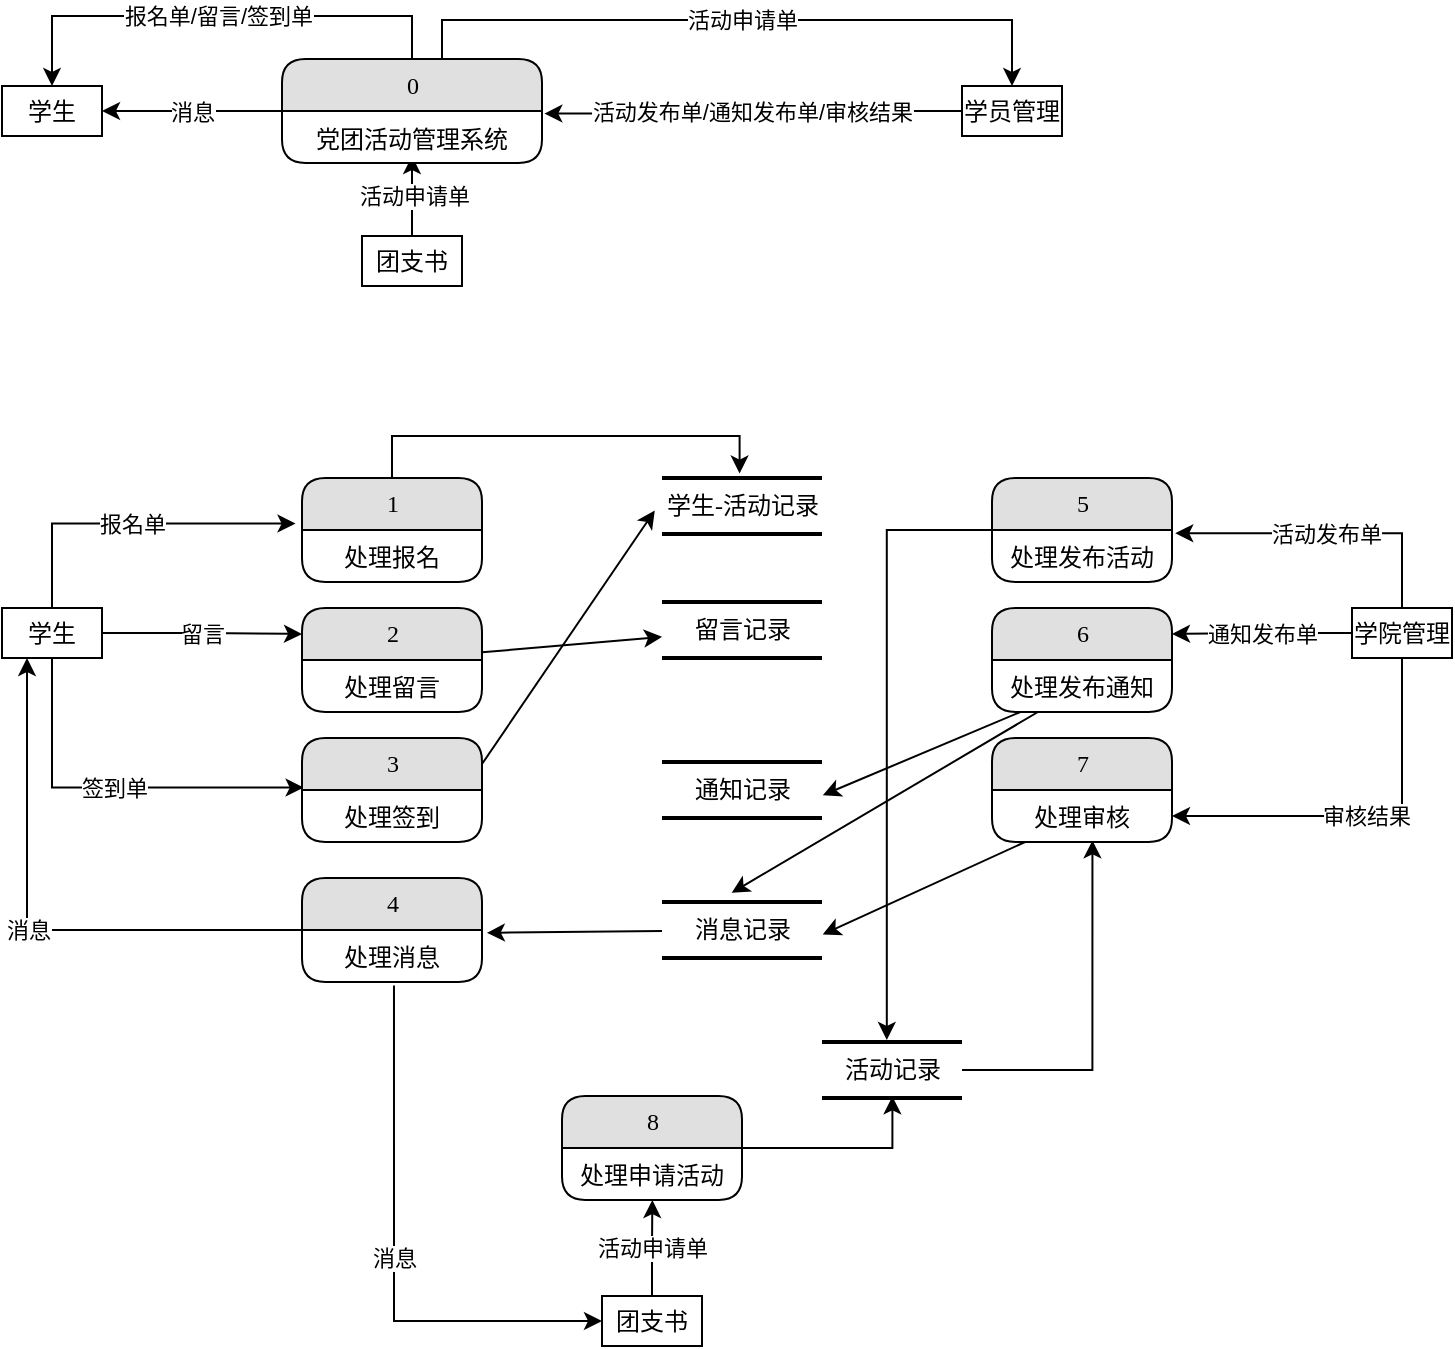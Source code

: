 <mxfile version="13.5.1" type="device" pages="2"><diagram name="Page-1" id="52a04d89-c75d-2922-d76d-85b35f80e030"><mxGraphModel dx="1038" dy="616" grid="1" gridSize="10" guides="1" tooltips="1" connect="1" arrows="1" fold="1" page="1" pageScale="1" pageWidth="1100" pageHeight="850" background="#ffffff" math="0" shadow="0"><root><mxCell id="0"/><mxCell id="1" parent="0"/><mxCell id="UMduXpAC-Qx6UyZoLpMo-49" style="edgeStyle=orthogonalEdgeStyle;rounded=0;orthogonalLoop=1;jettySize=auto;html=1;entryX=0.558;entryY=0.969;entryDx=0;entryDy=0;entryPerimeter=0;" parent="1" source="21ea969265ad0168-30" target="UMduXpAC-Qx6UyZoLpMo-27" edge="1"><mxGeometry relative="1" as="geometry"><Array as="points"><mxPoint x="605" y="547"/></Array></mxGeometry></mxCell><mxCell id="21ea969265ad0168-30" value="活动记录" style="html=1;rounded=0;shadow=0;comic=0;labelBackgroundColor=none;strokeWidth=2;fontFamily=Verdana;fontSize=12;align=center;shape=mxgraph.ios7ui.horLines;" parent="1" vertex="1"><mxGeometry x="470" y="533" width="70" height="28" as="geometry"/></mxCell><mxCell id="17472293e6e8944d-30" value="学生" style="whiteSpace=wrap;html=1;rounded=0;shadow=0;comic=0;labelBackgroundColor=none;strokeWidth=1;fontFamily=Verdana;fontSize=12;align=center;" parent="1" vertex="1"><mxGeometry x="60" y="55" width="50" height="25" as="geometry"/></mxCell><mxCell id="DENiIPmbjef2beQItWfi-1" value="活动申请单" style="edgeStyle=orthogonalEdgeStyle;rounded=0;orthogonalLoop=1;jettySize=auto;html=1;" parent="1" source="UMduXpAC-Qx6UyZoLpMo-1" edge="1"><mxGeometry relative="1" as="geometry"><mxPoint x="265" y="90" as="targetPoint"/></mxGeometry></mxCell><mxCell id="UMduXpAC-Qx6UyZoLpMo-1" value="团支书" style="whiteSpace=wrap;html=1;rounded=0;shadow=0;comic=0;labelBackgroundColor=none;strokeWidth=1;fontFamily=Verdana;fontSize=12;align=center;" parent="1" vertex="1"><mxGeometry x="240" y="130" width="50" height="25" as="geometry"/></mxCell><mxCell id="UMduXpAC-Qx6UyZoLpMo-4" value="活动发布单/通知发布单/审核结果" style="edgeStyle=orthogonalEdgeStyle;rounded=0;orthogonalLoop=1;jettySize=auto;html=1;entryX=1.009;entryY=0.05;entryDx=0;entryDy=0;entryPerimeter=0;" parent="1" source="UMduXpAC-Qx6UyZoLpMo-2" target="1fdf3b25b50cf41e-2" edge="1"><mxGeometry relative="1" as="geometry"/></mxCell><mxCell id="UMduXpAC-Qx6UyZoLpMo-2" value="学员管理" style="whiteSpace=wrap;html=1;rounded=0;shadow=0;comic=0;labelBackgroundColor=none;strokeWidth=1;fontFamily=Verdana;fontSize=12;align=center;" parent="1" vertex="1"><mxGeometry x="540" y="55" width="50" height="25" as="geometry"/></mxCell><mxCell id="UMduXpAC-Qx6UyZoLpMo-6" value="报名单/留言/签到单" style="edgeStyle=orthogonalEdgeStyle;rounded=0;orthogonalLoop=1;jettySize=auto;html=1;entryX=0.5;entryY=0;entryDx=0;entryDy=0;" parent="1" source="1fdf3b25b50cf41e-1" target="17472293e6e8944d-30" edge="1"><mxGeometry relative="1" as="geometry"><Array as="points"><mxPoint x="265" y="20"/><mxPoint x="85" y="20"/></Array></mxGeometry></mxCell><mxCell id="UMduXpAC-Qx6UyZoLpMo-7" value="活动申请单" style="edgeStyle=orthogonalEdgeStyle;rounded=0;orthogonalLoop=1;jettySize=auto;html=1;entryX=0.5;entryY=0;entryDx=0;entryDy=0;" parent="1" source="1fdf3b25b50cf41e-1" target="UMduXpAC-Qx6UyZoLpMo-2" edge="1"><mxGeometry relative="1" as="geometry"><Array as="points"><mxPoint x="280" y="22"/><mxPoint x="565" y="22"/></Array></mxGeometry></mxCell><mxCell id="1fdf3b25b50cf41e-1" value="0" style="swimlane;html=1;fontStyle=0;childLayout=stackLayout;horizontal=1;startSize=26;fillColor=#e0e0e0;horizontalStack=0;resizeParent=1;resizeLast=0;collapsible=1;marginBottom=0;swimlaneFillColor=#ffffff;align=center;rounded=1;shadow=0;comic=0;labelBackgroundColor=none;strokeWidth=1;fontFamily=Verdana;fontSize=12" parent="1" vertex="1"><mxGeometry x="200" y="41.5" width="130" height="52" as="geometry"/></mxCell><mxCell id="1fdf3b25b50cf41e-2" value="党团活动管理系统" style="text;html=1;strokeColor=none;fillColor=none;spacingLeft=4;spacingRight=4;whiteSpace=wrap;overflow=hidden;rotatable=0;points=[[0,0.5],[1,0.5]];portConstraint=eastwest;align=center;" parent="1fdf3b25b50cf41e-1" vertex="1"><mxGeometry y="26" width="130" height="26" as="geometry"/></mxCell><mxCell id="UMduXpAC-Qx6UyZoLpMo-38" value="报名单" style="edgeStyle=orthogonalEdgeStyle;rounded=0;orthogonalLoop=1;jettySize=auto;html=1;entryX=-0.036;entryY=-0.123;entryDx=0;entryDy=0;entryPerimeter=0;" parent="1" source="UMduXpAC-Qx6UyZoLpMo-9" target="UMduXpAC-Qx6UyZoLpMo-17" edge="1"><mxGeometry relative="1" as="geometry"/></mxCell><mxCell id="UMduXpAC-Qx6UyZoLpMo-39" value="留言" style="edgeStyle=orthogonalEdgeStyle;rounded=0;orthogonalLoop=1;jettySize=auto;html=1;entryX=0;entryY=0.25;entryDx=0;entryDy=0;" parent="1" source="UMduXpAC-Qx6UyZoLpMo-9" target="UMduXpAC-Qx6UyZoLpMo-18" edge="1"><mxGeometry relative="1" as="geometry"/></mxCell><mxCell id="UMduXpAC-Qx6UyZoLpMo-40" value="签到单" style="edgeStyle=orthogonalEdgeStyle;rounded=0;orthogonalLoop=1;jettySize=auto;html=1;entryX=0.009;entryY=-0.046;entryDx=0;entryDy=0;entryPerimeter=0;" parent="1" source="UMduXpAC-Qx6UyZoLpMo-9" target="UMduXpAC-Qx6UyZoLpMo-21" edge="1"><mxGeometry relative="1" as="geometry"/></mxCell><mxCell id="UMduXpAC-Qx6UyZoLpMo-9" value="学生" style="whiteSpace=wrap;html=1;rounded=0;shadow=0;comic=0;labelBackgroundColor=none;strokeWidth=1;fontFamily=Verdana;fontSize=12;align=center;" parent="1" vertex="1"><mxGeometry x="60" y="316" width="50" height="25" as="geometry"/></mxCell><mxCell id="UMduXpAC-Qx6UyZoLpMo-34" value="活动申请单" style="edgeStyle=orthogonalEdgeStyle;rounded=0;orthogonalLoop=1;jettySize=auto;html=1;entryX=0.502;entryY=1;entryDx=0;entryDy=0;entryPerimeter=0;" parent="1" source="UMduXpAC-Qx6UyZoLpMo-11" target="UMduXpAC-Qx6UyZoLpMo-25" edge="1"><mxGeometry relative="1" as="geometry"/></mxCell><mxCell id="UMduXpAC-Qx6UyZoLpMo-11" value="团支书" style="whiteSpace=wrap;html=1;rounded=0;shadow=0;comic=0;labelBackgroundColor=none;strokeWidth=1;fontFamily=Verdana;fontSize=12;align=center;" parent="1" vertex="1"><mxGeometry x="360" y="660" width="50" height="25" as="geometry"/></mxCell><mxCell id="UMduXpAC-Qx6UyZoLpMo-35" value="活动发布单" style="edgeStyle=orthogonalEdgeStyle;rounded=0;orthogonalLoop=1;jettySize=auto;html=1;entryX=1.018;entryY=0.062;entryDx=0;entryDy=0;entryPerimeter=0;" parent="1" source="UMduXpAC-Qx6UyZoLpMo-13" target="UMduXpAC-Qx6UyZoLpMo-31" edge="1"><mxGeometry relative="1" as="geometry"/></mxCell><mxCell id="UMduXpAC-Qx6UyZoLpMo-36" value="通知发布单" style="edgeStyle=orthogonalEdgeStyle;rounded=0;orthogonalLoop=1;jettySize=auto;html=1;entryX=1;entryY=0.25;entryDx=0;entryDy=0;" parent="1" source="UMduXpAC-Qx6UyZoLpMo-13" target="UMduXpAC-Qx6UyZoLpMo-32" edge="1"><mxGeometry relative="1" as="geometry"/></mxCell><mxCell id="UMduXpAC-Qx6UyZoLpMo-37" value="审核结果" style="edgeStyle=orthogonalEdgeStyle;rounded=0;orthogonalLoop=1;jettySize=auto;html=1;" parent="1" source="UMduXpAC-Qx6UyZoLpMo-13" target="UMduXpAC-Qx6UyZoLpMo-27" edge="1"><mxGeometry relative="1" as="geometry"/></mxCell><mxCell id="UMduXpAC-Qx6UyZoLpMo-13" value="学院管理" style="whiteSpace=wrap;html=1;rounded=0;shadow=0;comic=0;labelBackgroundColor=none;strokeWidth=1;fontFamily=Verdana;fontSize=12;align=center;" parent="1" vertex="1"><mxGeometry x="735" y="316" width="50" height="25" as="geometry"/></mxCell><mxCell id="UMduXpAC-Qx6UyZoLpMo-43" value="消息" style="edgeStyle=orthogonalEdgeStyle;rounded=0;orthogonalLoop=1;jettySize=auto;html=1;entryX=0.25;entryY=1;entryDx=0;entryDy=0;" parent="1" source="UMduXpAC-Qx6UyZoLpMo-22" target="UMduXpAC-Qx6UyZoLpMo-9" edge="1"><mxGeometry relative="1" as="geometry"/></mxCell><mxCell id="UMduXpAC-Qx6UyZoLpMo-42" value="消息" style="edgeStyle=orthogonalEdgeStyle;rounded=0;orthogonalLoop=1;jettySize=auto;html=1;entryX=1;entryY=0.5;entryDx=0;entryDy=0;" parent="1" source="1fdf3b25b50cf41e-2" target="17472293e6e8944d-30" edge="1"><mxGeometry relative="1" as="geometry"><Array as="points"><mxPoint x="155" y="68"/></Array></mxGeometry></mxCell><mxCell id="UMduXpAC-Qx6UyZoLpMo-44" value="学生-活动记录" style="html=1;rounded=0;shadow=0;comic=0;labelBackgroundColor=none;strokeWidth=2;fontFamily=Verdana;fontSize=12;align=center;shape=mxgraph.ios7ui.horLines;" parent="1" vertex="1"><mxGeometry x="390" y="251" width="80" height="28" as="geometry"/></mxCell><mxCell id="UMduXpAC-Qx6UyZoLpMo-45" value="留言记录" style="html=1;rounded=0;shadow=0;comic=0;labelBackgroundColor=none;strokeWidth=2;fontFamily=Verdana;fontSize=12;align=center;shape=mxgraph.ios7ui.horLines;" parent="1" vertex="1"><mxGeometry x="390" y="313" width="80" height="28" as="geometry"/></mxCell><mxCell id="UMduXpAC-Qx6UyZoLpMo-54" style="rounded=0;orthogonalLoop=1;jettySize=auto;html=1;entryX=1.027;entryY=0.054;entryDx=0;entryDy=0;entryPerimeter=0;" parent="1" source="UMduXpAC-Qx6UyZoLpMo-46" target="UMduXpAC-Qx6UyZoLpMo-23" edge="1"><mxGeometry relative="1" as="geometry"><mxPoint x="310" y="477" as="targetPoint"/></mxGeometry></mxCell><mxCell id="UMduXpAC-Qx6UyZoLpMo-46" value="消息记录" style="html=1;rounded=0;shadow=0;comic=0;labelBackgroundColor=none;strokeWidth=2;fontFamily=Verdana;fontSize=12;align=center;shape=mxgraph.ios7ui.horLines;" parent="1" vertex="1"><mxGeometry x="390" y="463" width="80" height="28" as="geometry"/></mxCell><mxCell id="UMduXpAC-Qx6UyZoLpMo-47" value="通知记录" style="html=1;rounded=0;shadow=0;comic=0;labelBackgroundColor=none;strokeWidth=2;fontFamily=Verdana;fontSize=12;align=center;shape=mxgraph.ios7ui.horLines;" parent="1" vertex="1"><mxGeometry x="390" y="393" width="80" height="28" as="geometry"/></mxCell><mxCell id="UMduXpAC-Qx6UyZoLpMo-48" style="edgeStyle=orthogonalEdgeStyle;rounded=0;orthogonalLoop=1;jettySize=auto;html=1;entryX=0.503;entryY=0.971;entryDx=0;entryDy=0;entryPerimeter=0;" parent="1" source="UMduXpAC-Qx6UyZoLpMo-24" target="21ea969265ad0168-30" edge="1"><mxGeometry relative="1" as="geometry"/></mxCell><mxCell id="UMduXpAC-Qx6UyZoLpMo-24" value="8" style="swimlane;html=1;fontStyle=0;childLayout=stackLayout;horizontal=1;startSize=26;fillColor=#e0e0e0;horizontalStack=0;resizeParent=1;resizeLast=0;collapsible=1;marginBottom=0;swimlaneFillColor=#ffffff;align=center;rounded=1;shadow=0;comic=0;labelBackgroundColor=none;strokeWidth=1;fontFamily=Verdana;fontSize=12" parent="1" vertex="1"><mxGeometry x="340" y="560" width="90" height="52" as="geometry"/></mxCell><mxCell id="UMduXpAC-Qx6UyZoLpMo-25" value="处理申请活动" style="text;html=1;strokeColor=none;fillColor=none;spacingLeft=4;spacingRight=4;whiteSpace=wrap;overflow=hidden;rotatable=0;points=[[0,0.5],[1,0.5]];portConstraint=eastwest;align=center;" parent="UMduXpAC-Qx6UyZoLpMo-24" vertex="1"><mxGeometry y="26" width="90" height="26" as="geometry"/></mxCell><mxCell id="UMduXpAC-Qx6UyZoLpMo-58" style="edgeStyle=orthogonalEdgeStyle;rounded=0;orthogonalLoop=1;jettySize=auto;html=1;entryX=0.463;entryY=-0.036;entryDx=0;entryDy=0;entryPerimeter=0;" parent="1" source="UMduXpAC-Qx6UyZoLpMo-30" target="21ea969265ad0168-30" edge="1"><mxGeometry relative="1" as="geometry"/></mxCell><mxCell id="UMduXpAC-Qx6UyZoLpMo-30" value="5" style="swimlane;html=1;fontStyle=0;childLayout=stackLayout;horizontal=1;startSize=26;fillColor=#e0e0e0;horizontalStack=0;resizeParent=1;resizeLast=0;collapsible=1;marginBottom=0;swimlaneFillColor=#ffffff;align=center;rounded=1;shadow=0;comic=0;labelBackgroundColor=none;strokeWidth=1;fontFamily=Verdana;fontSize=12" parent="1" vertex="1"><mxGeometry x="555" y="251" width="90" height="52" as="geometry"/></mxCell><mxCell id="UMduXpAC-Qx6UyZoLpMo-31" value="处理发布活动" style="text;html=1;strokeColor=none;fillColor=none;spacingLeft=4;spacingRight=4;whiteSpace=wrap;overflow=hidden;rotatable=0;points=[[0,0.5],[1,0.5]];portConstraint=eastwest;align=center;" parent="UMduXpAC-Qx6UyZoLpMo-30" vertex="1"><mxGeometry y="26" width="90" height="26" as="geometry"/></mxCell><mxCell id="UMduXpAC-Qx6UyZoLpMo-32" value="6" style="swimlane;html=1;fontStyle=0;childLayout=stackLayout;horizontal=1;startSize=26;fillColor=#e0e0e0;horizontalStack=0;resizeParent=1;resizeLast=0;collapsible=1;marginBottom=0;swimlaneFillColor=#ffffff;align=center;rounded=1;shadow=0;comic=0;labelBackgroundColor=none;strokeWidth=1;fontFamily=Verdana;fontSize=12" parent="1" vertex="1"><mxGeometry x="555" y="316" width="90" height="52" as="geometry"/></mxCell><mxCell id="UMduXpAC-Qx6UyZoLpMo-33" value="处理发布通知" style="text;html=1;strokeColor=none;fillColor=none;spacingLeft=4;spacingRight=4;whiteSpace=wrap;overflow=hidden;rotatable=0;points=[[0,0.5],[1,0.5]];portConstraint=eastwest;align=center;" parent="UMduXpAC-Qx6UyZoLpMo-32" vertex="1"><mxGeometry y="26" width="90" height="26" as="geometry"/></mxCell><mxCell id="UMduXpAC-Qx6UyZoLpMo-26" value="7" style="swimlane;html=1;fontStyle=0;childLayout=stackLayout;horizontal=1;startSize=26;fillColor=#e0e0e0;horizontalStack=0;resizeParent=1;resizeLast=0;collapsible=1;marginBottom=0;swimlaneFillColor=#ffffff;align=center;rounded=1;shadow=0;comic=0;labelBackgroundColor=none;strokeWidth=1;fontFamily=Verdana;fontSize=12" parent="1" vertex="1"><mxGeometry x="555" y="381" width="90" height="52" as="geometry"/></mxCell><mxCell id="UMduXpAC-Qx6UyZoLpMo-27" value="处理审核" style="text;html=1;strokeColor=none;fillColor=none;spacingLeft=4;spacingRight=4;whiteSpace=wrap;overflow=hidden;rotatable=0;points=[[0,0.5],[1,0.5]];portConstraint=eastwest;align=center;" parent="UMduXpAC-Qx6UyZoLpMo-26" vertex="1"><mxGeometry y="26" width="90" height="26" as="geometry"/></mxCell><mxCell id="UMduXpAC-Qx6UyZoLpMo-50" style="edgeStyle=orthogonalEdgeStyle;rounded=0;orthogonalLoop=1;jettySize=auto;html=1;entryX=0.485;entryY=-0.079;entryDx=0;entryDy=0;entryPerimeter=0;" parent="1" source="UMduXpAC-Qx6UyZoLpMo-16" target="UMduXpAC-Qx6UyZoLpMo-44" edge="1"><mxGeometry relative="1" as="geometry"><Array as="points"><mxPoint x="255" y="230"/><mxPoint x="429" y="230"/></Array></mxGeometry></mxCell><mxCell id="UMduXpAC-Qx6UyZoLpMo-16" value="1" style="swimlane;html=1;fontStyle=0;childLayout=stackLayout;horizontal=1;startSize=26;fillColor=#e0e0e0;horizontalStack=0;resizeParent=1;resizeLast=0;collapsible=1;marginBottom=0;swimlaneFillColor=#ffffff;align=center;rounded=1;shadow=0;comic=0;labelBackgroundColor=none;strokeWidth=1;fontFamily=Verdana;fontSize=12" parent="1" vertex="1"><mxGeometry x="210" y="251" width="90" height="52" as="geometry"/></mxCell><mxCell id="UMduXpAC-Qx6UyZoLpMo-17" value="处理报名" style="text;html=1;strokeColor=none;fillColor=none;spacingLeft=4;spacingRight=4;whiteSpace=wrap;overflow=hidden;rotatable=0;points=[[0,0.5],[1,0.5]];portConstraint=eastwest;align=center;" parent="UMduXpAC-Qx6UyZoLpMo-16" vertex="1"><mxGeometry y="26" width="90" height="26" as="geometry"/></mxCell><mxCell id="UMduXpAC-Qx6UyZoLpMo-59" style="edgeStyle=none;rounded=0;orthogonalLoop=1;jettySize=auto;html=1;" parent="1" source="UMduXpAC-Qx6UyZoLpMo-18" target="UMduXpAC-Qx6UyZoLpMo-45" edge="1"><mxGeometry relative="1" as="geometry"/></mxCell><mxCell id="UMduXpAC-Qx6UyZoLpMo-18" value="2" style="swimlane;html=1;fontStyle=0;childLayout=stackLayout;horizontal=1;startSize=26;fillColor=#e0e0e0;horizontalStack=0;resizeParent=1;resizeLast=0;collapsible=1;marginBottom=0;swimlaneFillColor=#ffffff;align=center;rounded=1;shadow=0;comic=0;labelBackgroundColor=none;strokeWidth=1;fontFamily=Verdana;fontSize=12" parent="1" vertex="1"><mxGeometry x="210" y="316" width="90" height="52" as="geometry"/></mxCell><mxCell id="UMduXpAC-Qx6UyZoLpMo-19" value="处理留言" style="text;html=1;strokeColor=none;fillColor=none;spacingLeft=4;spacingRight=4;whiteSpace=wrap;overflow=hidden;rotatable=0;points=[[0,0.5],[1,0.5]];portConstraint=eastwest;align=center;" parent="UMduXpAC-Qx6UyZoLpMo-18" vertex="1"><mxGeometry y="26" width="90" height="26" as="geometry"/></mxCell><mxCell id="UMduXpAC-Qx6UyZoLpMo-51" style="rounded=0;orthogonalLoop=1;jettySize=auto;html=1;entryX=-0.045;entryY=0.579;entryDx=0;entryDy=0;entryPerimeter=0;exitX=1;exitY=0.25;exitDx=0;exitDy=0;" parent="1" source="UMduXpAC-Qx6UyZoLpMo-20" target="UMduXpAC-Qx6UyZoLpMo-44" edge="1"><mxGeometry relative="1" as="geometry"/></mxCell><mxCell id="UMduXpAC-Qx6UyZoLpMo-20" value="3" style="swimlane;html=1;fontStyle=0;childLayout=stackLayout;horizontal=1;startSize=26;fillColor=#e0e0e0;horizontalStack=0;resizeParent=1;resizeLast=0;collapsible=1;marginBottom=0;swimlaneFillColor=#ffffff;align=center;rounded=1;shadow=0;comic=0;labelBackgroundColor=none;strokeWidth=1;fontFamily=Verdana;fontSize=12" parent="1" vertex="1"><mxGeometry x="210" y="381" width="90" height="52" as="geometry"/></mxCell><mxCell id="UMduXpAC-Qx6UyZoLpMo-21" value="处理签到" style="text;html=1;strokeColor=none;fillColor=none;spacingLeft=4;spacingRight=4;whiteSpace=wrap;overflow=hidden;rotatable=0;points=[[0,0.5],[1,0.5]];portConstraint=eastwest;align=center;" parent="UMduXpAC-Qx6UyZoLpMo-20" vertex="1"><mxGeometry y="26" width="90" height="26" as="geometry"/></mxCell><mxCell id="UMduXpAC-Qx6UyZoLpMo-22" value="4" style="swimlane;html=1;fontStyle=0;childLayout=stackLayout;horizontal=1;startSize=26;fillColor=#e0e0e0;horizontalStack=0;resizeParent=1;resizeLast=0;collapsible=1;marginBottom=0;swimlaneFillColor=#ffffff;align=center;rounded=1;shadow=0;comic=0;labelBackgroundColor=none;strokeWidth=1;fontFamily=Verdana;fontSize=12" parent="1" vertex="1"><mxGeometry x="210" y="451" width="90" height="52" as="geometry"/></mxCell><mxCell id="UMduXpAC-Qx6UyZoLpMo-23" value="处理消息" style="text;html=1;strokeColor=none;fillColor=none;spacingLeft=4;spacingRight=4;whiteSpace=wrap;overflow=hidden;rotatable=0;points=[[0,0.5],[1,0.5]];portConstraint=eastwest;align=center;" parent="UMduXpAC-Qx6UyZoLpMo-22" vertex="1"><mxGeometry y="26" width="90" height="26" as="geometry"/></mxCell><mxCell id="UMduXpAC-Qx6UyZoLpMo-52" style="rounded=0;orthogonalLoop=1;jettySize=auto;html=1;entryX=0.435;entryY=-0.164;entryDx=0;entryDy=0;entryPerimeter=0;" parent="1" source="UMduXpAC-Qx6UyZoLpMo-33" target="UMduXpAC-Qx6UyZoLpMo-46" edge="1"><mxGeometry relative="1" as="geometry"/></mxCell><mxCell id="UMduXpAC-Qx6UyZoLpMo-55" value="消息" style="edgeStyle=orthogonalEdgeStyle;rounded=0;orthogonalLoop=1;jettySize=auto;html=1;entryX=0;entryY=0.5;entryDx=0;entryDy=0;exitX=0.511;exitY=1.069;exitDx=0;exitDy=0;exitPerimeter=0;" parent="1" source="UMduXpAC-Qx6UyZoLpMo-23" target="UMduXpAC-Qx6UyZoLpMo-11" edge="1"><mxGeometry relative="1" as="geometry"><Array as="points"><mxPoint x="256" y="673"/></Array></mxGeometry></mxCell><mxCell id="UMduXpAC-Qx6UyZoLpMo-56" style="rounded=0;orthogonalLoop=1;jettySize=auto;html=1;entryX=1.005;entryY=0.579;entryDx=0;entryDy=0;entryPerimeter=0;" parent="1" source="UMduXpAC-Qx6UyZoLpMo-27" target="UMduXpAC-Qx6UyZoLpMo-46" edge="1"><mxGeometry relative="1" as="geometry"/></mxCell><mxCell id="UMduXpAC-Qx6UyZoLpMo-57" style="rounded=0;orthogonalLoop=1;jettySize=auto;html=1;entryX=1.005;entryY=0.593;entryDx=0;entryDy=0;entryPerimeter=0;" parent="1" source="UMduXpAC-Qx6UyZoLpMo-33" target="UMduXpAC-Qx6UyZoLpMo-47" edge="1"><mxGeometry relative="1" as="geometry"/></mxCell></root></mxGraphModel></diagram><diagram id="56mcfhA60DRxyUoe39dG" name="Page-2"><mxGraphModel dx="1038" dy="616" grid="1" gridSize="10" guides="1" tooltips="1" connect="1" arrows="1" fold="1" page="1" pageScale="1" pageWidth="827" pageHeight="1169" math="0" shadow="0"><root><mxCell id="FCa3u6aQDdOeWcG8HQho-0"/><mxCell id="FCa3u6aQDdOeWcG8HQho-1" parent="FCa3u6aQDdOeWcG8HQho-0"/><mxCell id="sBilHeJv9C8350XGwiUo-0" value="报名单" style="edgeStyle=orthogonalEdgeStyle;rounded=0;orthogonalLoop=1;jettySize=auto;html=1;entryX=-0.036;entryY=-0.123;entryDx=0;entryDy=0;entryPerimeter=0;" parent="FCa3u6aQDdOeWcG8HQho-1" target="sBilHeJv9C8350XGwiUo-4" edge="1"><mxGeometry relative="1" as="geometry"><mxPoint x="50" y="64" as="sourcePoint"/><Array as="points"><mxPoint x="50" y="64"/></Array></mxGeometry></mxCell><mxCell id="sBilHeJv9C8350XGwiUo-1" value="学生-活动记录" style="html=1;rounded=0;shadow=0;comic=0;labelBackgroundColor=none;strokeWidth=2;fontFamily=Verdana;fontSize=12;align=center;shape=mxgraph.ios7ui.horLines;" parent="FCa3u6aQDdOeWcG8HQho-1" vertex="1"><mxGeometry x="600" y="62" width="80" height="28" as="geometry"/></mxCell><mxCell id="sBilHeJv9C8350XGwiUo-2" value="合格报名单" style="rounded=0;orthogonalLoop=1;jettySize=auto;html=1;entryX=0;entryY=0.374;entryDx=0;entryDy=0;exitX=1;exitY=0.5;exitDx=0;exitDy=0;entryPerimeter=0;" parent="FCa3u6aQDdOeWcG8HQho-1" source="sBilHeJv9C8350XGwiUo-3" target="O2FrF48bW6Gm2qocXNN5-0" edge="1"><mxGeometry relative="1" as="geometry"/></mxCell><mxCell id="sBilHeJv9C8350XGwiUo-3" value="1.1" style="swimlane;html=1;fontStyle=0;childLayout=stackLayout;horizontal=1;startSize=26;fillColor=#e0e0e0;horizontalStack=0;resizeParent=1;resizeLast=0;collapsible=1;marginBottom=0;swimlaneFillColor=#ffffff;align=center;rounded=1;shadow=0;comic=0;labelBackgroundColor=none;strokeWidth=1;fontFamily=Verdana;fontSize=12" parent="FCa3u6aQDdOeWcG8HQho-1" vertex="1"><mxGeometry x="175" y="41" width="90" height="52" as="geometry"/></mxCell><mxCell id="sBilHeJv9C8350XGwiUo-4" value="检查报名资格" style="text;html=1;strokeColor=none;fillColor=none;spacingLeft=4;spacingRight=4;whiteSpace=wrap;overflow=hidden;rotatable=0;points=[[0,0.5],[1,0.5]];portConstraint=eastwest;align=center;" parent="sBilHeJv9C8350XGwiUo-3" vertex="1"><mxGeometry y="26" width="90" height="26" as="geometry"/></mxCell><mxCell id="O2FrF48bW6Gm2qocXNN5-2" style="edgeStyle=none;rounded=0;orthogonalLoop=1;jettySize=auto;html=1;" parent="FCa3u6aQDdOeWcG8HQho-1" source="O2FrF48bW6Gm2qocXNN5-0" target="sBilHeJv9C8350XGwiUo-1" edge="1"><mxGeometry relative="1" as="geometry"/></mxCell><mxCell id="DCN9gLwoYVyjVNhIV3Rd-0" value="留言" style="edgeStyle=orthogonalEdgeStyle;rounded=0;orthogonalLoop=1;jettySize=auto;html=1;entryX=0;entryY=0.25;entryDx=0;entryDy=0;" parent="FCa3u6aQDdOeWcG8HQho-1" target="DCN9gLwoYVyjVNhIV3Rd-4" edge="1"><mxGeometry relative="1" as="geometry"><mxPoint x="54" y="155.5" as="sourcePoint"/></mxGeometry></mxCell><mxCell id="DCN9gLwoYVyjVNhIV3Rd-2" value="留言记录" style="html=1;rounded=0;shadow=0;comic=0;labelBackgroundColor=none;strokeWidth=2;fontFamily=Verdana;fontSize=12;align=center;shape=mxgraph.ios7ui.horLines;" parent="FCa3u6aQDdOeWcG8HQho-1" vertex="1"><mxGeometry x="610" y="167" width="80" height="28" as="geometry"/></mxCell><mxCell id="DCN9gLwoYVyjVNhIV3Rd-3" value="合格留言" style="edgeStyle=none;rounded=0;orthogonalLoop=1;jettySize=auto;html=1;entryX=0;entryY=0.25;entryDx=0;entryDy=0;" parent="FCa3u6aQDdOeWcG8HQho-1" source="DCN9gLwoYVyjVNhIV3Rd-4" target="DCN9gLwoYVyjVNhIV3Rd-6" edge="1"><mxGeometry relative="1" as="geometry"/></mxCell><mxCell id="DCN9gLwoYVyjVNhIV3Rd-4" value="2.1" style="swimlane;html=1;fontStyle=0;childLayout=stackLayout;horizontal=1;startSize=26;fillColor=#e0e0e0;horizontalStack=0;resizeParent=1;resizeLast=0;collapsible=1;marginBottom=0;swimlaneFillColor=#ffffff;align=center;rounded=1;shadow=0;comic=0;labelBackgroundColor=none;strokeWidth=1;fontFamily=Verdana;fontSize=12" parent="FCa3u6aQDdOeWcG8HQho-1" vertex="1"><mxGeometry x="154" y="143" width="116" height="52" as="geometry"/></mxCell><mxCell id="DCN9gLwoYVyjVNhIV3Rd-5" value="检查留言是否为空" style="text;html=1;strokeColor=none;fillColor=none;spacingLeft=4;spacingRight=4;whiteSpace=wrap;overflow=hidden;rotatable=0;points=[[0,0.5],[1,0.5]];portConstraint=eastwest;align=center;" parent="DCN9gLwoYVyjVNhIV3Rd-4" vertex="1"><mxGeometry y="26" width="116" height="26" as="geometry"/></mxCell><mxCell id="DCN9gLwoYVyjVNhIV3Rd-8" style="edgeStyle=none;rounded=0;orthogonalLoop=1;jettySize=auto;html=1;" parent="FCa3u6aQDdOeWcG8HQho-1" source="DCN9gLwoYVyjVNhIV3Rd-6" target="DCN9gLwoYVyjVNhIV3Rd-2" edge="1"><mxGeometry relative="1" as="geometry"/></mxCell><mxCell id="O2FrF48bW6Gm2qocXNN5-0" value="1.2" style="swimlane;html=1;fontStyle=0;childLayout=stackLayout;horizontal=1;startSize=26;fillColor=#e0e0e0;horizontalStack=0;resizeParent=1;resizeLast=0;collapsible=1;marginBottom=0;swimlaneFillColor=#ffffff;align=center;rounded=1;shadow=0;comic=0;labelBackgroundColor=none;strokeWidth=1;fontFamily=Verdana;fontSize=12" parent="FCa3u6aQDdOeWcG8HQho-1" vertex="1"><mxGeometry x="360" y="41" width="90" height="70" as="geometry"/></mxCell><mxCell id="O2FrF48bW6Gm2qocXNN5-1" value="报名单写入学生-活动记录" style="text;html=1;strokeColor=none;fillColor=none;spacingLeft=4;spacingRight=4;whiteSpace=wrap;overflow=hidden;rotatable=0;points=[[0,0.5],[1,0.5]];portConstraint=eastwest;align=center;" parent="O2FrF48bW6Gm2qocXNN5-0" vertex="1"><mxGeometry y="26" width="90" height="44" as="geometry"/></mxCell><mxCell id="DCN9gLwoYVyjVNhIV3Rd-6" value="2.2" style="swimlane;html=1;fontStyle=0;childLayout=stackLayout;horizontal=1;startSize=26;fillColor=#e0e0e0;horizontalStack=0;resizeParent=1;resizeLast=0;collapsible=1;marginBottom=0;swimlaneFillColor=#ffffff;align=center;rounded=1;shadow=0;comic=0;labelBackgroundColor=none;strokeWidth=1;fontFamily=Verdana;fontSize=12" parent="FCa3u6aQDdOeWcG8HQho-1" vertex="1"><mxGeometry x="380" y="150" width="90" height="70" as="geometry"/></mxCell><mxCell id="DCN9gLwoYVyjVNhIV3Rd-7" value="将留言写入留言记录" style="text;html=1;strokeColor=none;fillColor=none;spacingLeft=4;spacingRight=4;whiteSpace=wrap;overflow=hidden;rotatable=0;points=[[0,0.5],[1,0.5]];portConstraint=eastwest;align=center;" parent="DCN9gLwoYVyjVNhIV3Rd-6" vertex="1"><mxGeometry y="26" width="90" height="44" as="geometry"/></mxCell><mxCell id="aseOy8Do048NnhSKhR4h-0" value="签到单" style="edgeStyle=orthogonalEdgeStyle;rounded=0;orthogonalLoop=1;jettySize=auto;html=1;entryX=0.009;entryY=-0.046;entryDx=0;entryDy=0;entryPerimeter=0;" parent="FCa3u6aQDdOeWcG8HQho-1" target="aseOy8Do048NnhSKhR4h-3" edge="1"><mxGeometry relative="1" as="geometry"><mxPoint x="60" y="260" as="sourcePoint"/><Array as="points"><mxPoint x="60" y="265"/></Array></mxGeometry></mxCell><mxCell id="NJ37g2Tnu6FnyeRFHNpf-0" value="学生-活动记录" style="html=1;rounded=0;shadow=0;comic=0;labelBackgroundColor=none;strokeWidth=2;fontFamily=Verdana;fontSize=12;align=center;shape=mxgraph.ios7ui.horLines;" parent="FCa3u6aQDdOeWcG8HQho-1" vertex="1"><mxGeometry x="530" y="252" width="80" height="28" as="geometry"/></mxCell><mxCell id="NJ37g2Tnu6FnyeRFHNpf-3" value="合格签到" style="edgeStyle=none;rounded=0;orthogonalLoop=1;jettySize=auto;html=1;entryX=0.022;entryY=0.209;entryDx=0;entryDy=0;entryPerimeter=0;" parent="FCa3u6aQDdOeWcG8HQho-1" source="aseOy8Do048NnhSKhR4h-3" target="NJ37g2Tnu6FnyeRFHNpf-2" edge="1"><mxGeometry relative="1" as="geometry"/></mxCell><mxCell id="NJ37g2Tnu6FnyeRFHNpf-4" style="edgeStyle=none;rounded=0;orthogonalLoop=1;jettySize=auto;html=1;" parent="FCa3u6aQDdOeWcG8HQho-1" source="NJ37g2Tnu6FnyeRFHNpf-2" target="NJ37g2Tnu6FnyeRFHNpf-0" edge="1"><mxGeometry relative="1" as="geometry"/></mxCell><mxCell id="aseOy8Do048NnhSKhR4h-2" value="3.1" style="swimlane;html=1;fontStyle=0;childLayout=stackLayout;horizontal=1;startSize=26;fillColor=#e0e0e0;horizontalStack=0;resizeParent=1;resizeLast=0;collapsible=1;marginBottom=0;swimlaneFillColor=#ffffff;align=center;rounded=1;shadow=0;comic=0;labelBackgroundColor=none;strokeWidth=1;fontFamily=Verdana;fontSize=12" parent="FCa3u6aQDdOeWcG8HQho-1" vertex="1"><mxGeometry x="150" y="240" width="90" height="70" as="geometry"/></mxCell><mxCell id="aseOy8Do048NnhSKhR4h-3" value="检查是否到签到时间" style="text;html=1;strokeColor=none;fillColor=none;spacingLeft=4;spacingRight=4;whiteSpace=wrap;overflow=hidden;rotatable=0;points=[[0,0.5],[1,0.5]];portConstraint=eastwest;align=center;" parent="aseOy8Do048NnhSKhR4h-2" vertex="1"><mxGeometry y="26" width="90" height="44" as="geometry"/></mxCell><mxCell id="NJ37g2Tnu6FnyeRFHNpf-1" value="3.2" style="swimlane;html=1;fontStyle=0;childLayout=stackLayout;horizontal=1;startSize=26;fillColor=#e0e0e0;horizontalStack=0;resizeParent=1;resizeLast=0;collapsible=1;marginBottom=0;swimlaneFillColor=#ffffff;align=center;rounded=1;shadow=0;comic=0;labelBackgroundColor=none;strokeWidth=1;fontFamily=Verdana;fontSize=12" parent="FCa3u6aQDdOeWcG8HQho-1" vertex="1"><mxGeometry x="310" y="240" width="90" height="70" as="geometry"/></mxCell><mxCell id="NJ37g2Tnu6FnyeRFHNpf-2" value="检查是否已经签到" style="text;html=1;strokeColor=none;fillColor=none;spacingLeft=4;spacingRight=4;whiteSpace=wrap;overflow=hidden;rotatable=0;points=[[0,0.5],[1,0.5]];portConstraint=eastwest;align=center;" parent="NJ37g2Tnu6FnyeRFHNpf-1" vertex="1"><mxGeometry y="26" width="90" height="44" as="geometry"/></mxCell><mxCell id="e_thF0cv9-eaJSuz7Ljf-0" style="rounded=0;orthogonalLoop=1;jettySize=auto;html=1;entryX=1.027;entryY=0.054;entryDx=0;entryDy=0;entryPerimeter=0;" parent="FCa3u6aQDdOeWcG8HQho-1" source="e_thF0cv9-eaJSuz7Ljf-1" target="e_thF0cv9-eaJSuz7Ljf-3" edge="1"><mxGeometry relative="1" as="geometry"><mxPoint x="320" y="356" as="targetPoint"/></mxGeometry></mxCell><mxCell id="e_thF0cv9-eaJSuz7Ljf-1" value="消息记录" style="html=1;rounded=0;shadow=0;comic=0;labelBackgroundColor=none;strokeWidth=2;fontFamily=Verdana;fontSize=12;align=center;shape=mxgraph.ios7ui.horLines;" parent="FCa3u6aQDdOeWcG8HQho-1" vertex="1"><mxGeometry x="400" y="342" width="80" height="28" as="geometry"/></mxCell><mxCell id="e_thF0cv9-eaJSuz7Ljf-2" value="4.1" style="swimlane;html=1;fontStyle=0;childLayout=stackLayout;horizontal=1;startSize=26;fillColor=#e0e0e0;horizontalStack=0;resizeParent=1;resizeLast=0;collapsible=1;marginBottom=0;swimlaneFillColor=#ffffff;align=center;rounded=1;shadow=0;comic=0;labelBackgroundColor=none;strokeWidth=1;fontFamily=Verdana;fontSize=12" parent="FCa3u6aQDdOeWcG8HQho-1" vertex="1"><mxGeometry x="220" y="330" width="90" height="60" as="geometry"/></mxCell><mxCell id="e_thF0cv9-eaJSuz7Ljf-3" value="从消息记录取出消息显示" style="text;html=1;strokeColor=none;fillColor=none;spacingLeft=4;spacingRight=4;whiteSpace=wrap;overflow=hidden;rotatable=0;points=[[0,0.5],[1,0.5]];portConstraint=eastwest;align=center;" parent="e_thF0cv9-eaJSuz7Ljf-2" vertex="1"><mxGeometry y="26" width="90" height="34" as="geometry"/></mxCell><mxCell id="e_thF0cv9-eaJSuz7Ljf-4" value="消息" style="edgeStyle=none;rounded=0;orthogonalLoop=1;jettySize=auto;html=1;entryX=1;entryY=0.5;entryDx=0;entryDy=0;" parent="FCa3u6aQDdOeWcG8HQho-1" source="e_thF0cv9-eaJSuz7Ljf-3" target="7T_0fapvG6BL396i9rs1-0" edge="1"><mxGeometry relative="1" as="geometry"><mxPoint x="100" y="360" as="targetPoint"/></mxGeometry></mxCell><mxCell id="7T_0fapvG6BL396i9rs1-0" value="学生" style="whiteSpace=wrap;html=1;rounded=0;shadow=0;comic=0;labelBackgroundColor=none;strokeWidth=1;fontFamily=Verdana;fontSize=12;align=center;" parent="FCa3u6aQDdOeWcG8HQho-1" vertex="1"><mxGeometry x="70" y="356" width="50" height="25" as="geometry"/></mxCell><mxCell id="0RmlP4olbAgblPKHqvtk-0" value="活动发布单" style="edgeStyle=orthogonalEdgeStyle;rounded=0;orthogonalLoop=1;jettySize=auto;html=1;entryX=1.018;entryY=0.062;entryDx=0;entryDy=0;entryPerimeter=0;" parent="FCa3u6aQDdOeWcG8HQho-1" target="0RmlP4olbAgblPKHqvtk-2" edge="1"><mxGeometry relative="1" as="geometry"><mxPoint x="635" y="444" as="sourcePoint"/></mxGeometry></mxCell><mxCell id="x7k07jyNuWbZxoCBhGtO-1" value="合格的活动发布单" style="edgeStyle=none;rounded=0;orthogonalLoop=1;jettySize=auto;html=1;entryX=1.018;entryY=0.282;entryDx=0;entryDy=0;entryPerimeter=0;" parent="FCa3u6aQDdOeWcG8HQho-1" source="0RmlP4olbAgblPKHqvtk-1" target="x7k07jyNuWbZxoCBhGtO-3" edge="1"><mxGeometry relative="1" as="geometry"/></mxCell><mxCell id="x7k07jyNuWbZxoCBhGtO-0" value="活动记录" style="html=1;rounded=0;shadow=0;comic=0;labelBackgroundColor=none;strokeWidth=2;fontFamily=Verdana;fontSize=12;align=center;shape=mxgraph.ios7ui.horLines;" parent="FCa3u6aQDdOeWcG8HQho-1" vertex="1"><mxGeometry x="84" y="432" width="70" height="28" as="geometry"/></mxCell><mxCell id="x7k07jyNuWbZxoCBhGtO-2" value="5.2" style="swimlane;html=1;fontStyle=0;childLayout=stackLayout;horizontal=1;startSize=26;fillColor=#e0e0e0;horizontalStack=0;resizeParent=1;resizeLast=0;collapsible=1;marginBottom=0;swimlaneFillColor=#ffffff;align=center;rounded=1;shadow=0;comic=0;labelBackgroundColor=none;strokeWidth=1;fontFamily=Verdana;fontSize=12" parent="FCa3u6aQDdOeWcG8HQho-1" vertex="1"><mxGeometry x="210" y="410" width="90" height="60" as="geometry"/></mxCell><mxCell id="x7k07jyNuWbZxoCBhGtO-3" value="将活动发布单写入活动记录" style="text;html=1;strokeColor=none;fillColor=none;spacingLeft=4;spacingRight=4;whiteSpace=wrap;overflow=hidden;rotatable=0;points=[[0,0.5],[1,0.5]];portConstraint=eastwest;align=center;" parent="x7k07jyNuWbZxoCBhGtO-2" vertex="1"><mxGeometry y="26" width="90" height="34" as="geometry"/></mxCell><mxCell id="x7k07jyNuWbZxoCBhGtO-4" style="edgeStyle=none;rounded=0;orthogonalLoop=1;jettySize=auto;html=1;" parent="FCa3u6aQDdOeWcG8HQho-1" source="x7k07jyNuWbZxoCBhGtO-3" target="x7k07jyNuWbZxoCBhGtO-0" edge="1"><mxGeometry relative="1" as="geometry"/></mxCell><mxCell id="ULNOcpDs78iXXSVS31kp-0" value="通知发布单" style="edgeStyle=orthogonalEdgeStyle;rounded=0;orthogonalLoop=1;jettySize=auto;html=1;entryX=1;entryY=0.25;entryDx=0;entryDy=0;" parent="FCa3u6aQDdOeWcG8HQho-1" target="ULNOcpDs78iXXSVS31kp-1" edge="1"><mxGeometry relative="1" as="geometry"><mxPoint x="660" y="507.5" as="sourcePoint"/></mxGeometry></mxCell><mxCell id="WqbxI5_TFDZpqV8v38cM-0" value="消息记录" style="html=1;rounded=0;shadow=0;comic=0;labelBackgroundColor=none;strokeWidth=2;fontFamily=Verdana;fontSize=12;align=center;shape=mxgraph.ios7ui.horLines;" parent="FCa3u6aQDdOeWcG8HQho-1" vertex="1"><mxGeometry x="84" y="593" width="80" height="28" as="geometry"/></mxCell><mxCell id="WqbxI5_TFDZpqV8v38cM-1" value="通知记录" style="html=1;rounded=0;shadow=0;comic=0;labelBackgroundColor=none;strokeWidth=2;fontFamily=Verdana;fontSize=12;align=center;shape=mxgraph.ios7ui.horLines;" parent="FCa3u6aQDdOeWcG8HQho-1" vertex="1"><mxGeometry x="79" y="517" width="80" height="28" as="geometry"/></mxCell><mxCell id="WqbxI5_TFDZpqV8v38cM-7" value="合格的通知发布单" style="edgeStyle=none;rounded=0;orthogonalLoop=1;jettySize=auto;html=1;entryX=1.004;entryY=-0.092;entryDx=0;entryDy=0;entryPerimeter=0;" parent="FCa3u6aQDdOeWcG8HQho-1" source="ULNOcpDs78iXXSVS31kp-1" target="WqbxI5_TFDZpqV8v38cM-3" edge="1"><mxGeometry relative="1" as="geometry"/></mxCell><mxCell id="WqbxI5_TFDZpqV8v38cM-10" value="合格的通知发布单某些信息" style="edgeStyle=none;rounded=0;orthogonalLoop=1;jettySize=auto;html=1;entryX=1.013;entryY=0.385;entryDx=0;entryDy=0;entryPerimeter=0;" parent="FCa3u6aQDdOeWcG8HQho-1" source="ULNOcpDs78iXXSVS31kp-1" target="WqbxI5_TFDZpqV8v38cM-8" edge="1"><mxGeometry relative="1" as="geometry"/></mxCell><mxCell id="WqbxI5_TFDZpqV8v38cM-4" style="edgeStyle=none;rounded=0;orthogonalLoop=1;jettySize=auto;html=1;entryX=0.95;entryY=0.357;entryDx=0;entryDy=0;entryPerimeter=0;" parent="FCa3u6aQDdOeWcG8HQho-1" source="WqbxI5_TFDZpqV8v38cM-2" target="WqbxI5_TFDZpqV8v38cM-1" edge="1"><mxGeometry relative="1" as="geometry"/></mxCell><mxCell id="WqbxI5_TFDZpqV8v38cM-11" style="edgeStyle=none;rounded=0;orthogonalLoop=1;jettySize=auto;html=1;" parent="FCa3u6aQDdOeWcG8HQho-1" source="WqbxI5_TFDZpqV8v38cM-8" target="WqbxI5_TFDZpqV8v38cM-0" edge="1"><mxGeometry relative="1" as="geometry"/></mxCell><mxCell id="WqbxI5_TFDZpqV8v38cM-2" value="6.2" style="swimlane;html=1;fontStyle=0;childLayout=stackLayout;horizontal=1;startSize=26;fillColor=#e0e0e0;horizontalStack=0;resizeParent=1;resizeLast=0;collapsible=1;marginBottom=0;swimlaneFillColor=#ffffff;align=center;rounded=1;shadow=0;comic=0;labelBackgroundColor=none;strokeWidth=1;fontFamily=Verdana;fontSize=12" parent="FCa3u6aQDdOeWcG8HQho-1" vertex="1"><mxGeometry x="240" y="500" width="90" height="52" as="geometry"/></mxCell><mxCell id="WqbxI5_TFDZpqV8v38cM-3" value="处理发布通知" style="text;html=1;strokeColor=none;fillColor=none;spacingLeft=4;spacingRight=4;whiteSpace=wrap;overflow=hidden;rotatable=0;points=[[0,0.5],[1,0.5]];portConstraint=eastwest;align=center;" parent="WqbxI5_TFDZpqV8v38cM-2" vertex="1"><mxGeometry y="26" width="90" height="26" as="geometry"/></mxCell><mxCell id="WqbxI5_TFDZpqV8v38cM-8" value="6.3" style="swimlane;html=1;fontStyle=0;childLayout=stackLayout;horizontal=1;startSize=26;fillColor=#e0e0e0;horizontalStack=0;resizeParent=1;resizeLast=0;collapsible=1;marginBottom=0;swimlaneFillColor=#ffffff;align=center;rounded=1;shadow=0;comic=0;labelBackgroundColor=none;strokeWidth=1;fontFamily=Verdana;fontSize=12" parent="FCa3u6aQDdOeWcG8HQho-1" vertex="1"><mxGeometry x="240" y="562" width="90" height="90" as="geometry"/></mxCell><mxCell id="WqbxI5_TFDZpqV8v38cM-9" value="给该学院的学生发一封通知消息写入消息记录" style="text;html=1;strokeColor=none;fillColor=none;spacingLeft=4;spacingRight=4;whiteSpace=wrap;overflow=hidden;rotatable=0;points=[[0,0.5],[1,0.5]];portConstraint=eastwest;align=center;" parent="WqbxI5_TFDZpqV8v38cM-8" vertex="1"><mxGeometry y="26" width="90" height="64" as="geometry"/></mxCell><mxCell id="z76rbh1DLqInZvupPdBN-0" value="审核结果" style="rounded=0;orthogonalLoop=1;jettySize=auto;html=1;entryX=1;entryY=0.25;entryDx=0;entryDy=0;" parent="FCa3u6aQDdOeWcG8HQho-1" target="OEuuuSXUaRzrR7YRMMIt-0" edge="1"><mxGeometry relative="1" as="geometry"><mxPoint x="700" y="695" as="sourcePoint"/></mxGeometry></mxCell><mxCell id="v7f9YPa9u63g3GuSnxEz-0" style="rounded=0;orthogonalLoop=1;jettySize=auto;html=1;entryX=0;entryY=0.25;entryDx=0;entryDy=0;" parent="FCa3u6aQDdOeWcG8HQho-1" source="v7f9YPa9u63g3GuSnxEz-1" target="OEuuuSXUaRzrR7YRMMIt-2" edge="1"><mxGeometry relative="1" as="geometry"><mxPoint x="245.22" y="700.004" as="targetPoint"/></mxGeometry></mxCell><mxCell id="Tr0bGdxsRkZWxvkgrYuT-3" style="edgeStyle=none;rounded=0;orthogonalLoop=1;jettySize=auto;html=1;entryX=0;entryY=0.5;entryDx=0;entryDy=0;" parent="FCa3u6aQDdOeWcG8HQho-1" source="v7f9YPa9u63g3GuSnxEz-1" target="Tr0bGdxsRkZWxvkgrYuT-1" edge="1"><mxGeometry relative="1" as="geometry"/></mxCell><mxCell id="v7f9YPa9u63g3GuSnxEz-1" value="活动记录" style="html=1;rounded=0;shadow=0;comic=0;labelBackgroundColor=none;strokeWidth=2;fontFamily=Verdana;fontSize=12;align=center;shape=mxgraph.ios7ui.horLines;" parent="FCa3u6aQDdOeWcG8HQho-1" vertex="1"><mxGeometry x="89" y="770" width="70" height="28" as="geometry"/></mxCell><mxCell id="v7f9YPa9u63g3GuSnxEz-2" value="消息记录" style="html=1;rounded=0;shadow=0;comic=0;labelBackgroundColor=none;strokeWidth=2;fontFamily=Verdana;fontSize=12;align=center;shape=mxgraph.ios7ui.horLines;" parent="FCa3u6aQDdOeWcG8HQho-1" vertex="1"><mxGeometry x="84" y="682" width="80" height="28" as="geometry"/></mxCell><mxCell id="OEuuuSXUaRzrR7YRMMIt-5" style="edgeStyle=none;rounded=0;orthogonalLoop=1;jettySize=auto;html=1;" parent="FCa3u6aQDdOeWcG8HQho-1" source="z76rbh1DLqInZvupPdBN-2" target="v7f9YPa9u63g3GuSnxEz-2" edge="1"><mxGeometry relative="1" as="geometry"/></mxCell><mxCell id="z76rbh1DLqInZvupPdBN-2" value="7.2" style="swimlane;html=1;fontStyle=0;childLayout=stackLayout;horizontal=1;startSize=26;fillColor=#e0e0e0;horizontalStack=0;resizeParent=1;resizeLast=0;collapsible=1;marginBottom=0;swimlaneFillColor=#ffffff;align=center;rounded=1;shadow=0;comic=0;labelBackgroundColor=none;strokeWidth=1;fontFamily=Verdana;fontSize=12" parent="FCa3u6aQDdOeWcG8HQho-1" vertex="1"><mxGeometry x="265" y="670" width="90" height="90" as="geometry"/></mxCell><mxCell id="z76rbh1DLqInZvupPdBN-3" value="审核失败需要给团支书发一封消息写入消息记录" style="text;html=1;strokeColor=none;fillColor=none;spacingLeft=4;spacingRight=4;whiteSpace=wrap;overflow=hidden;rotatable=0;points=[[0,0.5],[1,0.5]];portConstraint=eastwest;align=center;" parent="z76rbh1DLqInZvupPdBN-2" vertex="1"><mxGeometry y="26" width="90" height="64" as="geometry"/></mxCell><mxCell id="OEuuuSXUaRzrR7YRMMIt-6" value="审核失败" style="edgeStyle=none;rounded=0;orthogonalLoop=1;jettySize=auto;html=1;" parent="FCa3u6aQDdOeWcG8HQho-1" source="OEuuuSXUaRzrR7YRMMIt-0" target="z76rbh1DLqInZvupPdBN-3" edge="1"><mxGeometry relative="1" as="geometry"/></mxCell><mxCell id="OEuuuSXUaRzrR7YRMMIt-7" value="审核成功" style="edgeStyle=none;rounded=0;orthogonalLoop=1;jettySize=auto;html=1;entryX=1.056;entryY=0.2;entryDx=0;entryDy=0;entryPerimeter=0;" parent="FCa3u6aQDdOeWcG8HQho-1" source="OEuuuSXUaRzrR7YRMMIt-1" target="OEuuuSXUaRzrR7YRMMIt-3" edge="1"><mxGeometry relative="1" as="geometry"/></mxCell><mxCell id="0RmlP4olbAgblPKHqvtk-1" value="5.1" style="swimlane;html=1;fontStyle=0;childLayout=stackLayout;horizontal=1;startSize=26;fillColor=#e0e0e0;horizontalStack=0;resizeParent=1;resizeLast=0;collapsible=1;marginBottom=0;swimlaneFillColor=#ffffff;align=center;rounded=1;shadow=0;comic=0;labelBackgroundColor=none;strokeWidth=1;fontFamily=Verdana;fontSize=12" parent="FCa3u6aQDdOeWcG8HQho-1" vertex="1"><mxGeometry x="430" y="416" width="90" height="60" as="geometry"/></mxCell><mxCell id="0RmlP4olbAgblPKHqvtk-2" value="检查活动内容填写是否规范" style="text;html=1;strokeColor=none;fillColor=none;spacingLeft=4;spacingRight=4;whiteSpace=wrap;overflow=hidden;rotatable=0;points=[[0,0.5],[1,0.5]];portConstraint=eastwest;align=center;" parent="0RmlP4olbAgblPKHqvtk-1" vertex="1"><mxGeometry y="26" width="90" height="34" as="geometry"/></mxCell><mxCell id="ULNOcpDs78iXXSVS31kp-1" value="6.1" style="swimlane;html=1;fontStyle=0;childLayout=stackLayout;horizontal=1;startSize=26;fillColor=#e0e0e0;horizontalStack=0;resizeParent=1;resizeLast=0;collapsible=1;marginBottom=0;swimlaneFillColor=#ffffff;align=center;rounded=1;shadow=0;comic=0;labelBackgroundColor=none;strokeWidth=1;fontFamily=Verdana;fontSize=12" parent="FCa3u6aQDdOeWcG8HQho-1" vertex="1"><mxGeometry x="480" y="495" width="90" height="62" as="geometry"/></mxCell><mxCell id="ULNOcpDs78iXXSVS31kp-2" value="检查通知字数是否符合规定" style="text;html=1;strokeColor=none;fillColor=none;spacingLeft=4;spacingRight=4;whiteSpace=wrap;overflow=hidden;rotatable=0;points=[[0,0.5],[1,0.5]];portConstraint=eastwest;align=center;" parent="ULNOcpDs78iXXSVS31kp-1" vertex="1"><mxGeometry y="26" width="90" height="34" as="geometry"/></mxCell><mxCell id="OEuuuSXUaRzrR7YRMMIt-0" value="7.1" style="swimlane;html=1;fontStyle=0;childLayout=stackLayout;horizontal=1;startSize=26;fillColor=#e0e0e0;horizontalStack=0;resizeParent=1;resizeLast=0;collapsible=1;marginBottom=0;swimlaneFillColor=#ffffff;align=center;rounded=1;shadow=0;comic=0;labelBackgroundColor=none;strokeWidth=1;fontFamily=Verdana;fontSize=12" parent="FCa3u6aQDdOeWcG8HQho-1" vertex="1"><mxGeometry x="500" y="682" width="90" height="62" as="geometry"/></mxCell><mxCell id="OEuuuSXUaRzrR7YRMMIt-1" value="判断审核失败or成功" style="text;html=1;strokeColor=none;fillColor=none;spacingLeft=4;spacingRight=4;whiteSpace=wrap;overflow=hidden;rotatable=0;points=[[0,0.5],[1,0.5]];portConstraint=eastwest;align=center;" parent="OEuuuSXUaRzrR7YRMMIt-0" vertex="1"><mxGeometry y="26" width="90" height="34" as="geometry"/></mxCell><mxCell id="OEuuuSXUaRzrR7YRMMIt-2" value="7.3" style="swimlane;html=1;fontStyle=0;childLayout=stackLayout;horizontal=1;startSize=26;fillColor=#e0e0e0;horizontalStack=0;resizeParent=1;resizeLast=0;collapsible=1;marginBottom=0;swimlaneFillColor=#ffffff;align=center;rounded=1;shadow=0;comic=0;labelBackgroundColor=none;strokeWidth=1;fontFamily=Verdana;fontSize=12" parent="FCa3u6aQDdOeWcG8HQho-1" vertex="1"><mxGeometry x="265" y="770" width="90" height="80" as="geometry"/></mxCell><mxCell id="OEuuuSXUaRzrR7YRMMIt-3" value="将团支书提交的活动申请修改为审核成功" style="text;html=1;strokeColor=none;fillColor=none;spacingLeft=4;spacingRight=4;whiteSpace=wrap;overflow=hidden;rotatable=0;points=[[0,0.5],[1,0.5]];portConstraint=eastwest;align=center;" parent="OEuuuSXUaRzrR7YRMMIt-2" vertex="1"><mxGeometry y="26" width="90" height="44" as="geometry"/></mxCell><mxCell id="Tr0bGdxsRkZWxvkgrYuT-0" value="7.4" style="swimlane;html=1;fontStyle=0;childLayout=stackLayout;horizontal=1;startSize=26;fillColor=#e0e0e0;horizontalStack=0;resizeParent=1;resizeLast=0;collapsible=1;marginBottom=0;swimlaneFillColor=#ffffff;align=center;rounded=1;shadow=0;comic=0;labelBackgroundColor=none;strokeWidth=1;fontFamily=Verdana;fontSize=12" parent="FCa3u6aQDdOeWcG8HQho-1" vertex="1"><mxGeometry x="265" y="860" width="90" height="90" as="geometry"/></mxCell><mxCell id="Tr0bGdxsRkZWxvkgrYuT-1" value="将审核失败的活动申请从活动记录表中直接删除" style="text;html=1;strokeColor=none;fillColor=none;spacingLeft=4;spacingRight=4;whiteSpace=wrap;overflow=hidden;rotatable=0;points=[[0,0.5],[1,0.5]];portConstraint=eastwest;align=center;" parent="Tr0bGdxsRkZWxvkgrYuT-0" vertex="1"><mxGeometry y="26" width="90" height="64" as="geometry"/></mxCell><mxCell id="Tr0bGdxsRkZWxvkgrYuT-2" value="审核失败" style="edgeStyle=none;rounded=0;orthogonalLoop=1;jettySize=auto;html=1;entryX=1.029;entryY=0.282;entryDx=0;entryDy=0;entryPerimeter=0;" parent="FCa3u6aQDdOeWcG8HQho-1" source="OEuuuSXUaRzrR7YRMMIt-1" target="Tr0bGdxsRkZWxvkgrYuT-1" edge="1"><mxGeometry relative="1" as="geometry"/></mxCell><mxCell id="cB2eo6w-0X2L71VJx7Qs-0" value="活动记录" style="html=1;rounded=0;shadow=0;comic=0;labelBackgroundColor=none;strokeWidth=2;fontFamily=Verdana;fontSize=12;align=center;shape=mxgraph.ios7ui.horLines;" parent="FCa3u6aQDdOeWcG8HQho-1" vertex="1"><mxGeometry x="586" y="986.75" width="70" height="28" as="geometry"/></mxCell><mxCell id="cB2eo6w-0X2L71VJx7Qs-1" value="活动申请单" style="edgeStyle=orthogonalEdgeStyle;rounded=0;orthogonalLoop=1;jettySize=auto;html=1;entryX=0;entryY=0.5;entryDx=0;entryDy=0;" parent="FCa3u6aQDdOeWcG8HQho-1" target="cB2eo6w-0X2L71VJx7Qs-4" edge="1"><mxGeometry relative="1" as="geometry"><mxPoint x="70" y="996" as="sourcePoint"/><mxPoint x="236" y="996.5" as="targetPoint"/></mxGeometry></mxCell><mxCell id="cB2eo6w-0X2L71VJx7Qs-3" value="合格的活动发布单" style="edgeStyle=orthogonalEdgeStyle;rounded=0;orthogonalLoop=1;jettySize=auto;html=1;" parent="FCa3u6aQDdOeWcG8HQho-1" source="cB2eo6w-0X2L71VJx7Qs-4" target="cB2eo6w-0X2L71VJx7Qs-7" edge="1"><mxGeometry relative="1" as="geometry"><Array as="points"><mxPoint x="316" y="1000.5"/><mxPoint x="316" y="1000.5"/></Array></mxGeometry></mxCell><mxCell id="cB2eo6w-0X2L71VJx7Qs-8" style="edgeStyle=orthogonalEdgeStyle;rounded=0;orthogonalLoop=1;jettySize=auto;html=1;" parent="FCa3u6aQDdOeWcG8HQho-1" source="cB2eo6w-0X2L71VJx7Qs-6" target="cB2eo6w-0X2L71VJx7Qs-0" edge="1"><mxGeometry relative="1" as="geometry"/></mxCell><mxCell id="cB2eo6w-0X2L71VJx7Qs-4" value="8.2" style="swimlane;html=1;fontStyle=0;childLayout=stackLayout;horizontal=1;startSize=26;fillColor=#e0e0e0;horizontalStack=0;resizeParent=1;resizeLast=0;collapsible=1;marginBottom=0;swimlaneFillColor=#ffffff;align=center;rounded=1;shadow=0;comic=0;labelBackgroundColor=none;strokeWidth=1;fontFamily=Verdana;fontSize=12" parent="FCa3u6aQDdOeWcG8HQho-1" vertex="1"><mxGeometry x="176" y="970" width="90" height="61.5" as="geometry"/></mxCell><mxCell id="cB2eo6w-0X2L71VJx7Qs-5" value="检查活动内容填写是否规范" style="text;html=1;strokeColor=none;fillColor=none;spacingLeft=4;spacingRight=4;whiteSpace=wrap;overflow=hidden;rotatable=0;points=[[0,0.5],[1,0.5]];portConstraint=eastwest;align=center;" parent="cB2eo6w-0X2L71VJx7Qs-4" vertex="1"><mxGeometry y="26" width="90" height="34" as="geometry"/></mxCell><mxCell id="cB2eo6w-0X2L71VJx7Qs-6" value="8.1" style="swimlane;html=1;fontStyle=0;childLayout=stackLayout;horizontal=1;startSize=26;fillColor=#e0e0e0;horizontalStack=0;resizeParent=1;resizeLast=0;collapsible=1;marginBottom=0;swimlaneFillColor=#ffffff;align=center;rounded=1;shadow=0;comic=0;labelBackgroundColor=none;strokeWidth=1;fontFamily=Verdana;fontSize=12" parent="FCa3u6aQDdOeWcG8HQho-1" vertex="1"><mxGeometry x="406" y="970" width="90" height="80" as="geometry"/></mxCell><mxCell id="cB2eo6w-0X2L71VJx7Qs-7" value="将待审核的活动发布单写入活动记录" style="text;html=1;strokeColor=none;fillColor=none;spacingLeft=4;spacingRight=4;whiteSpace=wrap;overflow=hidden;rotatable=0;points=[[0,0.5],[1,0.5]];portConstraint=eastwest;align=center;" parent="cB2eo6w-0X2L71VJx7Qs-6" vertex="1"><mxGeometry y="26" width="90" height="44" as="geometry"/></mxCell></root></mxGraphModel></diagram></mxfile>